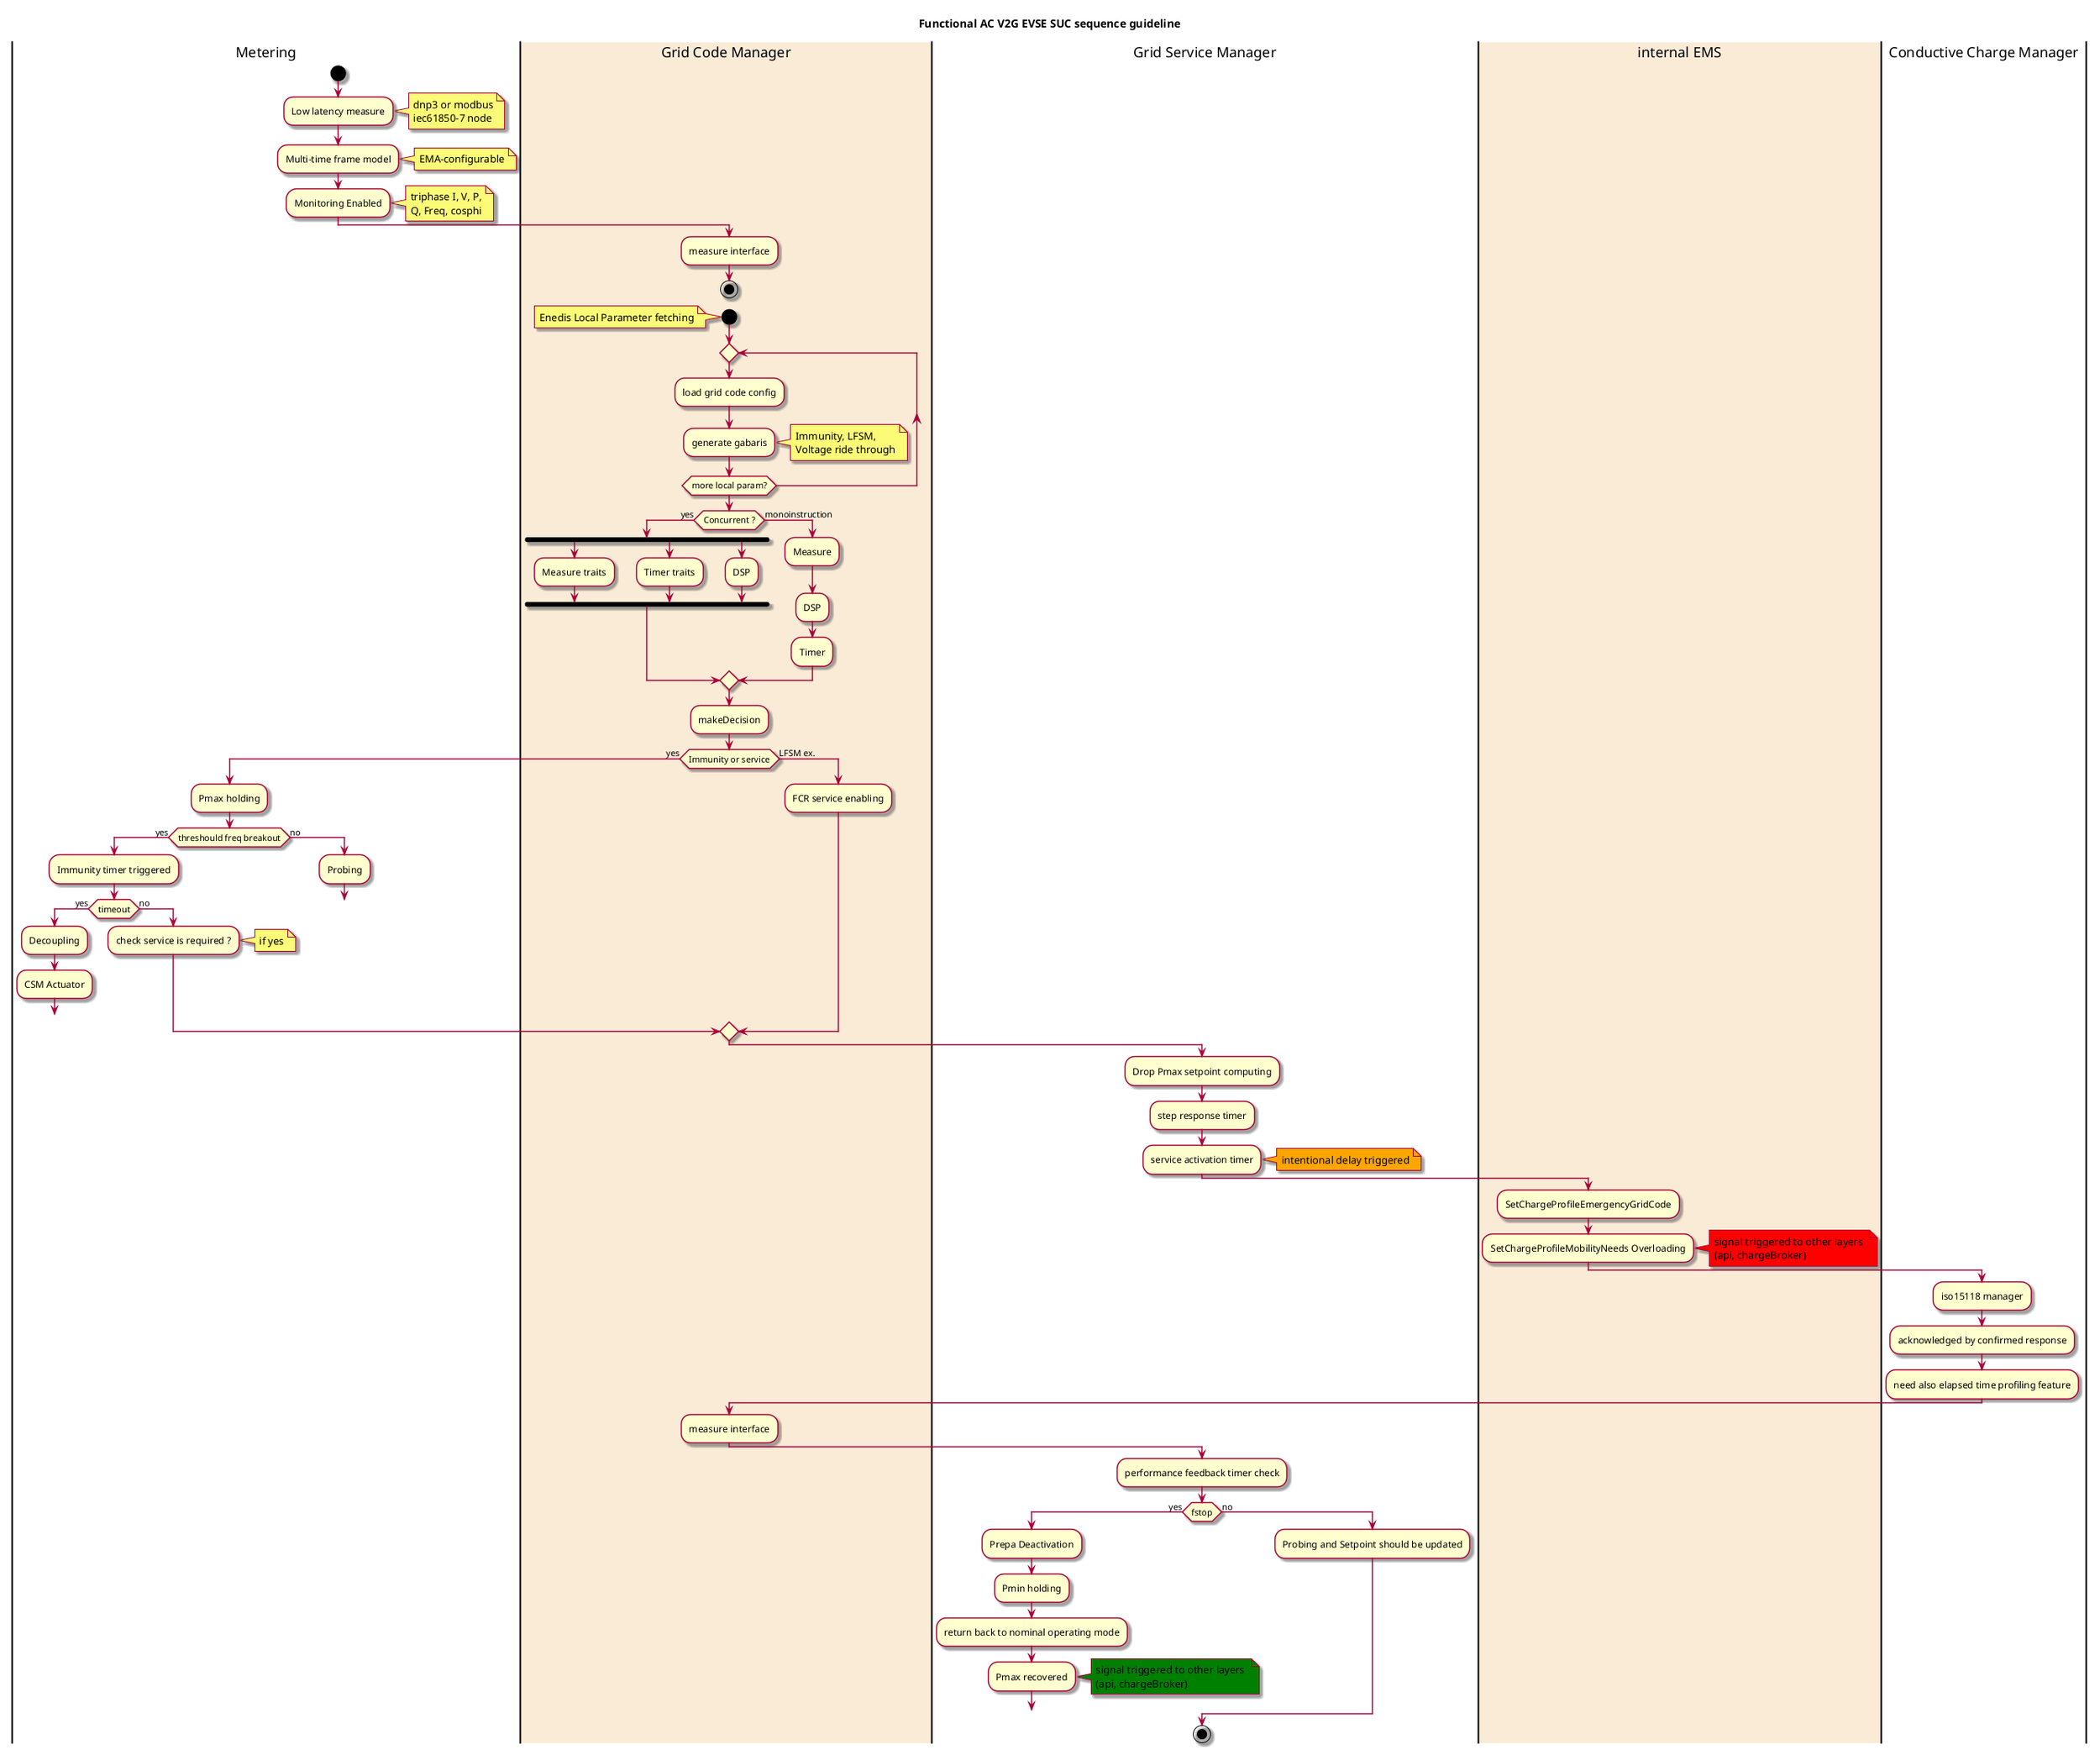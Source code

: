 @startuml

title Functional AC V2G EVSE SUC sequence guideline

skin rose

|Metering|
start
    :Low latency measure;
    note right: dnp3 or modbus\niec61850-7 node
    :Multi-time frame model;
    note right: EMA-configurable
    :Monitoring Enabled;
    note right: triphase I, V, P,\nQ, Freq, cosphi
    |Grid Code Manager|
    :measure interface;
stop

|Grid Code Manager|
start

|#AntiqueWhite|Grid Code Manager|
note : Enedis Local Parameter fetching
repeat
  :load grid code config;
  :generate gabaris;
repeat while (more local param?)

note right: Immunity, LFSM,\nVoltage ride through

	if (Concurrent ?) then (yes)
	fork
	:Measure traits;
	fork again
	:Timer traits;
	fork again
	:DSP;
	end fork
	else (monoinstruction)
	:Measure;
	:DSP;
	:Timer;
	endif
	
  :makeDecision;
  if(Immunity or service) then (yes)
      |Metering|
          :Pmax holding;
      if(threshould freq breakout) then (yes)
        |Metering|
          :Immunity timer triggered;
          if(timeout) then (yes)
          :Decoupling;
          :CSM Actuator;
          break
          else (no)
          :check service is required ?;
          note right: if yes
          endif
      else (no)
        |Metering|
          :Probing;
      break
      endif
  else (LFSM ex.)
      |Grid Code Manager|
          :FCR service enabling;
  endif

|Grid Service Manager|
    :Drop Pmax setpoint computing;
    :step response timer;
    :service activation timer;
note right #orange : intentional delay triggered
|internal EMS|
|#AntiqueWhite|internal EMS|
    :SetChargeProfileEmergencyGridCode;
    :SetChargeProfileMobilityNeeds Overloading;
note right #red : signal triggered to other layers \n(api, chargeBroker)

|#White|Conductive Charge Manager|
    :iso15118 manager;
    :acknowledged by confirmed response;
    :need also elapsed time profiling feature;
    |Grid Code Manager|
    :measure interface;
    |Grid Service Manager|
    :performance feedback timer check;
    if(fstop) then (yes)
    :Prepa Deactivation;
    :Pmin holding;
    :return back to nominal operating mode;
    :Pmax recovered;
note right #green : signal triggered to other layers \n(api, chargeBroker)
    break
    else (no)
    :Probing and Setpoint should be updated;
    endif
    
stop
@enduml
